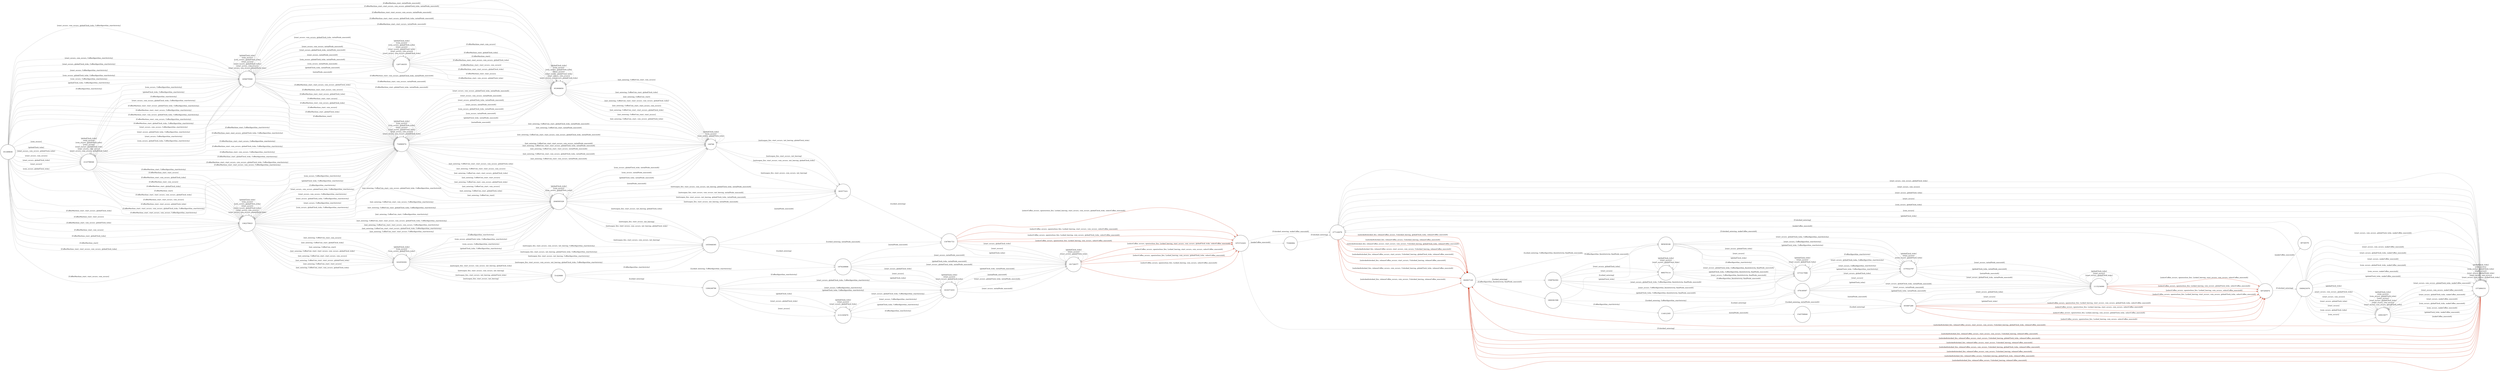 digraph {
	rankdir=LR;
	start=0;
	node [style="filled"]

	0 [fillcolor="#ffffff",   shape="circle", fontcolor="black", label="351499836"];
	1 [fillcolor="#ffffff",   shape="circle", fontcolor="black", label="734960074"];
	2 [fillcolor="#ffffff",   shape="circle", fontcolor="black", label="1362378023"];
	3 [fillcolor="#ffffff",   shape="circle", fontcolor="black", label="1656079560"];
	4 [fillcolor="#ffffff",   shape="circle", fontcolor="black", label="2123796046"];
	5 [fillcolor="#ffffff",   shape="circle", fontcolor="black", label="109768"];
	6 [fillcolor="#ffffff",   shape="circle", fontcolor="black", label="2046565329"];
	7 [fillcolor="#ffffff",   shape="circle", fontcolor="black", label="953908650"];
	8 [fillcolor="#ffffff",   shape="circle", fontcolor="black", label="1616550391"];
	9 [fillcolor="#ffffff",   shape="circle", fontcolor="black", label="1287106355"];
	10 [fillcolor="#ffffff",   shape="circle", fontcolor="black", label="303577431"];
	11 [fillcolor="#ffffff",   shape="circle", fontcolor="black", label="1055948395"];
	12 [fillcolor="#ffffff",   shape="circle", fontcolor="black", label="51420680"];
	13 [fillcolor="#ffffff",   shape="circle", fontcolor="black", label="1347801721"];
	14 [fillcolor="#ffffff",   shape="circle", fontcolor="black", label="1870249668"];
	15 [fillcolor="#ffffff",   shape="circle", fontcolor="black", label="1294248796"];
	16 [fillcolor="#ffffff",   shape="circle", fontcolor="black", label="1972723203"];
	17 [fillcolor="#ffffff",   shape="circle", fontcolor="black", label="191728377"];
	18 [fillcolor="#ffffff",   shape="circle", fontcolor="black", label="1616371633"];
	19 [fillcolor="#ffffff",   shape="circle", fontcolor="black", label="2131305670"];
	20 [fillcolor="#ffffff",   shape="circle", fontcolor="black", label="277120078"];
	21 [fillcolor="#ffffff",   shape="circle", fontcolor="black", label="1849423476"];
	22 [fillcolor="#ffffff",   shape="circle", fontcolor="black", label="75580994"];
	23 [fillcolor="#ffffff",   shape="circle", fontcolor="black", label="642827120"];
	24 [fillcolor="#ffffff",   shape="circle", fontcolor="black", label="1572684331"];
	25 [fillcolor="#ffffff",   shape="circle", fontcolor="black", label="249418477"];
	26 [fillcolor="#ffffff",   shape="circle", fontcolor="black", label="965639166"];
	27 [fillcolor="#ffffff",   shape="circle", fontcolor="black", label="1508762302"];
	28 [fillcolor="#ffffff",   shape="circle", fontcolor="black", label="1800381598"];
	29 [fillcolor="#ffffff",   shape="circle", fontcolor="black", label="1579322797"];
	30 [fillcolor="#ffffff",   shape="circle", fontcolor="black", label="1573317998"];
	31 [fillcolor="#ffffff",   shape="circle", fontcolor="black", label="478149367"];
	32 [fillcolor="#ffffff",   shape="circle", fontcolor="black", label="868370114"];
	33 [fillcolor="#ffffff",   shape="circle", fontcolor="black", label="114012305"];
	34 [fillcolor="#ffffff",   shape="circle", fontcolor="black", label="1115234090"];
	35 [fillcolor="#ffffff",   shape="circle", fontcolor="black", label="655897289"];
	36 [fillcolor="#ffffff",   shape="circle", fontcolor="black", label="1545709940"];
	37 [fillcolor="#ffffff",   shape="circle", fontcolor="black", label="587295870"];
	38 [fillcolor="#ffffff",   shape="circle", fontcolor="black", label="36729378"];

	0 -> 1 [penwidth="1", color="#aaaaaa", style="solid", label="[CoffeeMachine_start, start_occurs, coin_occurs, globalClock_ticks, CoffeeAlgorithm_startActivity]"];
	0 -> 2 [penwidth="1", color="#aaaaaa", style="solid", label="[CoffeeMachine_start, start_occurs, coin_occurs, globalClock_ticks]"];
	0 -> 1 [penwidth="1", color="#aaaaaa", style="solid", label="[CoffeeMachine_start, start_occurs, coin_occurs, CoffeeAlgorithm_startActivity]"];
	0 -> 2 [penwidth="1", color="#aaaaaa", style="solid", label="[CoffeeMachine_start, start_occurs, coin_occurs]"];
	0 -> 1 [penwidth="1", color="#aaaaaa", style="solid", label="[CoffeeMachine_start, start_occurs, globalClock_ticks, CoffeeAlgorithm_startActivity]"];
	0 -> 2 [penwidth="1", color="#aaaaaa", style="solid", label="[CoffeeMachine_start, start_occurs, globalClock_ticks]"];
	0 -> 1 [penwidth="1", color="#aaaaaa", style="solid", label="[CoffeeMachine_start, start_occurs, CoffeeAlgorithm_startActivity]"];
	0 -> 2 [penwidth="1", color="#aaaaaa", style="solid", label="[CoffeeMachine_start, start_occurs]"];
	0 -> 1 [penwidth="1", color="#aaaaaa", style="solid", label="[CoffeeMachine_start, coin_occurs, globalClock_ticks, CoffeeAlgorithm_startActivity]"];
	0 -> 2 [penwidth="1", color="#aaaaaa", style="solid", label="[CoffeeMachine_start, coin_occurs, globalClock_ticks]"];
	0 -> 1 [penwidth="1", color="#aaaaaa", style="solid", label="[CoffeeMachine_start, coin_occurs, CoffeeAlgorithm_startActivity]"];
	0 -> 2 [penwidth="1", color="#aaaaaa", style="solid", label="[CoffeeMachine_start, coin_occurs]"];
	0 -> 1 [penwidth="1", color="#aaaaaa", style="solid", label="[CoffeeMachine_start, globalClock_ticks, CoffeeAlgorithm_startActivity]"];
	0 -> 2 [penwidth="1", color="#aaaaaa", style="solid", label="[CoffeeMachine_start, globalClock_ticks]"];
	0 -> 1 [penwidth="1", color="#aaaaaa", style="solid", label="[CoffeeMachine_start, CoffeeAlgorithm_startActivity]"];
	0 -> 2 [penwidth="1", color="#aaaaaa", style="solid", label="[CoffeeMachine_start]"];
	0 -> 3 [penwidth="1", color="#aaaaaa", style="solid", label="[start_occurs, coin_occurs, globalClock_ticks, CoffeeAlgorithm_startActivity]"];
	0 -> 4 [penwidth="1", color="#aaaaaa", style="solid", label="[start_occurs, coin_occurs, globalClock_ticks]"];
	0 -> 3 [penwidth="1", color="#aaaaaa", style="solid", label="[start_occurs, coin_occurs, CoffeeAlgorithm_startActivity]"];
	0 -> 4 [penwidth="1", color="#aaaaaa", style="solid", label="[start_occurs, coin_occurs]"];
	0 -> 3 [penwidth="1", color="#aaaaaa", style="solid", label="[start_occurs, globalClock_ticks, CoffeeAlgorithm_startActivity]"];
	0 -> 4 [penwidth="1", color="#aaaaaa", style="solid", label="[start_occurs, globalClock_ticks]"];
	0 -> 3 [penwidth="1", color="#aaaaaa", style="solid", label="[start_occurs, CoffeeAlgorithm_startActivity]"];
	0 -> 4 [penwidth="1", color="#aaaaaa", style="solid", label="[start_occurs]"];
	0 -> 3 [penwidth="1", color="#aaaaaa", style="solid", label="[coin_occurs, globalClock_ticks, CoffeeAlgorithm_startActivity]"];
	0 -> 4 [penwidth="1", color="#aaaaaa", style="solid", label="[coin_occurs, globalClock_ticks]"];
	0 -> 3 [penwidth="1", color="#aaaaaa", style="solid", label="[coin_occurs, CoffeeAlgorithm_startActivity]"];
	0 -> 4 [penwidth="1", color="#aaaaaa", style="solid", label="[coin_occurs]"];
	0 -> 3 [penwidth="1", color="#aaaaaa", style="solid", label="[globalClock_ticks, CoffeeAlgorithm_startActivity]"];
	0 -> 4 [penwidth="1", color="#aaaaaa", style="solid", label="[globalClock_ticks]"];
	0 -> 3 [penwidth="1", color="#aaaaaa", style="solid", label="[CoffeeAlgorithm_startActivity]"];
	1 -> 5 [penwidth="1", color="#aaaaaa", style="solid", label="[init_entering, CoffeeCoin_start, start_occurs, coin_occurs, globalClock_ticks, initialNode_executeIt]"];
	1 -> 6 [penwidth="1", color="#aaaaaa", style="solid", label="[init_entering, CoffeeCoin_start, start_occurs, coin_occurs, globalClock_ticks]"];
	1 -> 5 [penwidth="1", color="#aaaaaa", style="solid", label="[init_entering, CoffeeCoin_start, start_occurs, coin_occurs, initialNode_executeIt]"];
	1 -> 6 [penwidth="1", color="#aaaaaa", style="solid", label="[init_entering, CoffeeCoin_start, start_occurs, coin_occurs]"];
	1 -> 5 [penwidth="1", color="#aaaaaa", style="solid", label="[init_entering, CoffeeCoin_start, start_occurs, globalClock_ticks, initialNode_executeIt]"];
	1 -> 6 [penwidth="1", color="#aaaaaa", style="solid", label="[init_entering, CoffeeCoin_start, start_occurs, globalClock_ticks]"];
	1 -> 5 [penwidth="1", color="#aaaaaa", style="solid", label="[init_entering, CoffeeCoin_start, start_occurs, initialNode_executeIt]"];
	1 -> 6 [penwidth="1", color="#aaaaaa", style="solid", label="[init_entering, CoffeeCoin_start, start_occurs]"];
	1 -> 5 [penwidth="1", color="#aaaaaa", style="solid", label="[init_entering, CoffeeCoin_start, coin_occurs, globalClock_ticks, initialNode_executeIt]"];
	1 -> 6 [penwidth="1", color="#aaaaaa", style="solid", label="[init_entering, CoffeeCoin_start, coin_occurs, globalClock_ticks]"];
	1 -> 5 [penwidth="1", color="#aaaaaa", style="solid", label="[init_entering, CoffeeCoin_start, coin_occurs, initialNode_executeIt]"];
	1 -> 6 [penwidth="1", color="#aaaaaa", style="solid", label="[init_entering, CoffeeCoin_start, coin_occurs]"];
	1 -> 5 [penwidth="1", color="#aaaaaa", style="solid", label="[init_entering, CoffeeCoin_start, globalClock_ticks, initialNode_executeIt]"];
	1 -> 6 [penwidth="1", color="#aaaaaa", style="solid", label="[init_entering, CoffeeCoin_start, globalClock_ticks]"];
	1 -> 5 [penwidth="1", color="#aaaaaa", style="solid", label="[init_entering, CoffeeCoin_start, initialNode_executeIt]"];
	1 -> 6 [penwidth="1", color="#aaaaaa", style="solid", label="[init_entering, CoffeeCoin_start]"];
	1 -> 7 [penwidth="1", color="#aaaaaa", style="solid", label="[start_occurs, coin_occurs, globalClock_ticks, initialNode_executeIt]"];
	1 -> 1 [penwidth="1", color="#aaaaaa", style="solid", label="[start_occurs, coin_occurs, globalClock_ticks]"];
	1 -> 7 [penwidth="1", color="#aaaaaa", style="solid", label="[start_occurs, coin_occurs, initialNode_executeIt]"];
	1 -> 1 [penwidth="1", color="#aaaaaa", style="solid", label="[start_occurs, coin_occurs]"];
	1 -> 7 [penwidth="1", color="#aaaaaa", style="solid", label="[start_occurs, globalClock_ticks, initialNode_executeIt]"];
	1 -> 1 [penwidth="1", color="#aaaaaa", style="solid", label="[start_occurs, globalClock_ticks]"];
	1 -> 7 [penwidth="1", color="#aaaaaa", style="solid", label="[start_occurs, initialNode_executeIt]"];
	1 -> 1 [penwidth="1", color="#aaaaaa", style="solid", label="[start_occurs]"];
	1 -> 7 [penwidth="1", color="#aaaaaa", style="solid", label="[coin_occurs, globalClock_ticks, initialNode_executeIt]"];
	1 -> 1 [penwidth="1", color="#aaaaaa", style="solid", label="[coin_occurs, globalClock_ticks]"];
	1 -> 7 [penwidth="1", color="#aaaaaa", style="solid", label="[coin_occurs, initialNode_executeIt]"];
	1 -> 1 [penwidth="1", color="#aaaaaa", style="solid", label="[coin_occurs]"];
	1 -> 7 [penwidth="1", color="#aaaaaa", style="solid", label="[globalClock_ticks, initialNode_executeIt]"];
	1 -> 1 [penwidth="1", color="#aaaaaa", style="solid", label="[globalClock_ticks]"];
	1 -> 7 [penwidth="1", color="#aaaaaa", style="solid", label="[initialNode_executeIt]"];
	2 -> 6 [penwidth="1", color="#aaaaaa", style="solid", label="[init_entering, CoffeeCoin_start, start_occurs, coin_occurs, globalClock_ticks, CoffeeAlgorithm_startActivity]"];
	2 -> 8 [penwidth="1", color="#aaaaaa", style="solid", label="[init_entering, CoffeeCoin_start, start_occurs, coin_occurs, globalClock_ticks]"];
	2 -> 6 [penwidth="1", color="#aaaaaa", style="solid", label="[init_entering, CoffeeCoin_start, start_occurs, coin_occurs, CoffeeAlgorithm_startActivity]"];
	2 -> 8 [penwidth="1", color="#aaaaaa", style="solid", label="[init_entering, CoffeeCoin_start, start_occurs, coin_occurs]"];
	2 -> 6 [penwidth="1", color="#aaaaaa", style="solid", label="[init_entering, CoffeeCoin_start, start_occurs, globalClock_ticks, CoffeeAlgorithm_startActivity]"];
	2 -> 8 [penwidth="1", color="#aaaaaa", style="solid", label="[init_entering, CoffeeCoin_start, start_occurs, globalClock_ticks]"];
	2 -> 6 [penwidth="1", color="#aaaaaa", style="solid", label="[init_entering, CoffeeCoin_start, start_occurs, CoffeeAlgorithm_startActivity]"];
	2 -> 8 [penwidth="1", color="#aaaaaa", style="solid", label="[init_entering, CoffeeCoin_start, start_occurs]"];
	2 -> 6 [penwidth="1", color="#aaaaaa", style="solid", label="[init_entering, CoffeeCoin_start, coin_occurs, globalClock_ticks, CoffeeAlgorithm_startActivity]"];
	2 -> 8 [penwidth="1", color="#aaaaaa", style="solid", label="[init_entering, CoffeeCoin_start, coin_occurs, globalClock_ticks]"];
	2 -> 6 [penwidth="1", color="#aaaaaa", style="solid", label="[init_entering, CoffeeCoin_start, coin_occurs, CoffeeAlgorithm_startActivity]"];
	2 -> 8 [penwidth="1", color="#aaaaaa", style="solid", label="[init_entering, CoffeeCoin_start, coin_occurs]"];
	2 -> 6 [penwidth="1", color="#aaaaaa", style="solid", label="[init_entering, CoffeeCoin_start, globalClock_ticks, CoffeeAlgorithm_startActivity]"];
	2 -> 8 [penwidth="1", color="#aaaaaa", style="solid", label="[init_entering, CoffeeCoin_start, globalClock_ticks]"];
	2 -> 6 [penwidth="1", color="#aaaaaa", style="solid", label="[init_entering, CoffeeCoin_start, CoffeeAlgorithm_startActivity]"];
	2 -> 8 [penwidth="1", color="#aaaaaa", style="solid", label="[init_entering, CoffeeCoin_start]"];
	2 -> 1 [penwidth="1", color="#aaaaaa", style="solid", label="[start_occurs, coin_occurs, globalClock_ticks, CoffeeAlgorithm_startActivity]"];
	2 -> 2 [penwidth="1", color="#aaaaaa", style="solid", label="[start_occurs, coin_occurs, globalClock_ticks]"];
	2 -> 1 [penwidth="1", color="#aaaaaa", style="solid", label="[start_occurs, coin_occurs, CoffeeAlgorithm_startActivity]"];
	2 -> 2 [penwidth="1", color="#aaaaaa", style="solid", label="[start_occurs, coin_occurs]"];
	2 -> 1 [penwidth="1", color="#aaaaaa", style="solid", label="[start_occurs, globalClock_ticks, CoffeeAlgorithm_startActivity]"];
	2 -> 2 [penwidth="1", color="#aaaaaa", style="solid", label="[start_occurs, globalClock_ticks]"];
	2 -> 1 [penwidth="1", color="#aaaaaa", style="solid", label="[start_occurs, CoffeeAlgorithm_startActivity]"];
	2 -> 2 [penwidth="1", color="#aaaaaa", style="solid", label="[start_occurs]"];
	2 -> 1 [penwidth="1", color="#aaaaaa", style="solid", label="[coin_occurs, globalClock_ticks, CoffeeAlgorithm_startActivity]"];
	2 -> 2 [penwidth="1", color="#aaaaaa", style="solid", label="[coin_occurs, globalClock_ticks]"];
	2 -> 1 [penwidth="1", color="#aaaaaa", style="solid", label="[coin_occurs, CoffeeAlgorithm_startActivity]"];
	2 -> 2 [penwidth="1", color="#aaaaaa", style="solid", label="[coin_occurs]"];
	2 -> 1 [penwidth="1", color="#aaaaaa", style="solid", label="[globalClock_ticks, CoffeeAlgorithm_startActivity]"];
	2 -> 2 [penwidth="1", color="#aaaaaa", style="solid", label="[globalClock_ticks]"];
	2 -> 1 [penwidth="1", color="#aaaaaa", style="solid", label="[CoffeeAlgorithm_startActivity]"];
	3 -> 7 [penwidth="1", color="#aaaaaa", style="solid", label="[CoffeeMachine_start, start_occurs, coin_occurs, globalClock_ticks, initialNode_executeIt]"];
	3 -> 1 [penwidth="1", color="#aaaaaa", style="solid", label="[CoffeeMachine_start, start_occurs, coin_occurs, globalClock_ticks]"];
	3 -> 7 [penwidth="1", color="#aaaaaa", style="solid", label="[CoffeeMachine_start, start_occurs, coin_occurs, initialNode_executeIt]"];
	3 -> 1 [penwidth="1", color="#aaaaaa", style="solid", label="[CoffeeMachine_start, start_occurs, coin_occurs]"];
	3 -> 7 [penwidth="1", color="#aaaaaa", style="solid", label="[CoffeeMachine_start, start_occurs, globalClock_ticks, initialNode_executeIt]"];
	3 -> 1 [penwidth="1", color="#aaaaaa", style="solid", label="[CoffeeMachine_start, start_occurs, globalClock_ticks]"];
	3 -> 7 [penwidth="1", color="#aaaaaa", style="solid", label="[CoffeeMachine_start, start_occurs, initialNode_executeIt]"];
	3 -> 1 [penwidth="1", color="#aaaaaa", style="solid", label="[CoffeeMachine_start, start_occurs]"];
	3 -> 7 [penwidth="1", color="#aaaaaa", style="solid", label="[CoffeeMachine_start, coin_occurs, globalClock_ticks, initialNode_executeIt]"];
	3 -> 1 [penwidth="1", color="#aaaaaa", style="solid", label="[CoffeeMachine_start, coin_occurs, globalClock_ticks]"];
	3 -> 7 [penwidth="1", color="#aaaaaa", style="solid", label="[CoffeeMachine_start, coin_occurs, initialNode_executeIt]"];
	3 -> 1 [penwidth="1", color="#aaaaaa", style="solid", label="[CoffeeMachine_start, coin_occurs]"];
	3 -> 7 [penwidth="1", color="#aaaaaa", style="solid", label="[CoffeeMachine_start, globalClock_ticks, initialNode_executeIt]"];
	3 -> 1 [penwidth="1", color="#aaaaaa", style="solid", label="[CoffeeMachine_start, globalClock_ticks]"];
	3 -> 7 [penwidth="1", color="#aaaaaa", style="solid", label="[CoffeeMachine_start, initialNode_executeIt]"];
	3 -> 1 [penwidth="1", color="#aaaaaa", style="solid", label="[CoffeeMachine_start]"];
	3 -> 9 [penwidth="1", color="#aaaaaa", style="solid", label="[start_occurs, coin_occurs, globalClock_ticks, initialNode_executeIt]"];
	3 -> 3 [penwidth="1", color="#aaaaaa", style="solid", label="[start_occurs, coin_occurs, globalClock_ticks]"];
	3 -> 9 [penwidth="1", color="#aaaaaa", style="solid", label="[start_occurs, coin_occurs, initialNode_executeIt]"];
	3 -> 3 [penwidth="1", color="#aaaaaa", style="solid", label="[start_occurs, coin_occurs]"];
	3 -> 9 [penwidth="1", color="#aaaaaa", style="solid", label="[start_occurs, globalClock_ticks, initialNode_executeIt]"];
	3 -> 3 [penwidth="1", color="#aaaaaa", style="solid", label="[start_occurs, globalClock_ticks]"];
	3 -> 9 [penwidth="1", color="#aaaaaa", style="solid", label="[start_occurs, initialNode_executeIt]"];
	3 -> 3 [penwidth="1", color="#aaaaaa", style="solid", label="[start_occurs]"];
	3 -> 9 [penwidth="1", color="#aaaaaa", style="solid", label="[coin_occurs, globalClock_ticks, initialNode_executeIt]"];
	3 -> 3 [penwidth="1", color="#aaaaaa", style="solid", label="[coin_occurs, globalClock_ticks]"];
	3 -> 9 [penwidth="1", color="#aaaaaa", style="solid", label="[coin_occurs, initialNode_executeIt]"];
	3 -> 3 [penwidth="1", color="#aaaaaa", style="solid", label="[coin_occurs]"];
	3 -> 9 [penwidth="1", color="#aaaaaa", style="solid", label="[globalClock_ticks, initialNode_executeIt]"];
	3 -> 3 [penwidth="1", color="#aaaaaa", style="solid", label="[globalClock_ticks]"];
	3 -> 9 [penwidth="1", color="#aaaaaa", style="solid", label="[initialNode_executeIt]"];
	4 -> 1 [penwidth="1", color="#aaaaaa", style="solid", label="[CoffeeMachine_start, start_occurs, coin_occurs, globalClock_ticks, CoffeeAlgorithm_startActivity]"];
	4 -> 2 [penwidth="1", color="#aaaaaa", style="solid", label="[CoffeeMachine_start, start_occurs, coin_occurs, globalClock_ticks]"];
	4 -> 1 [penwidth="1", color="#aaaaaa", style="solid", label="[CoffeeMachine_start, start_occurs, coin_occurs, CoffeeAlgorithm_startActivity]"];
	4 -> 2 [penwidth="1", color="#aaaaaa", style="solid", label="[CoffeeMachine_start, start_occurs, coin_occurs]"];
	4 -> 1 [penwidth="1", color="#aaaaaa", style="solid", label="[CoffeeMachine_start, start_occurs, globalClock_ticks, CoffeeAlgorithm_startActivity]"];
	4 -> 2 [penwidth="1", color="#aaaaaa", style="solid", label="[CoffeeMachine_start, start_occurs, globalClock_ticks]"];
	4 -> 1 [penwidth="1", color="#aaaaaa", style="solid", label="[CoffeeMachine_start, start_occurs, CoffeeAlgorithm_startActivity]"];
	4 -> 2 [penwidth="1", color="#aaaaaa", style="solid", label="[CoffeeMachine_start, start_occurs]"];
	4 -> 1 [penwidth="1", color="#aaaaaa", style="solid", label="[CoffeeMachine_start, coin_occurs, globalClock_ticks, CoffeeAlgorithm_startActivity]"];
	4 -> 2 [penwidth="1", color="#aaaaaa", style="solid", label="[CoffeeMachine_start, coin_occurs, globalClock_ticks]"];
	4 -> 1 [penwidth="1", color="#aaaaaa", style="solid", label="[CoffeeMachine_start, coin_occurs, CoffeeAlgorithm_startActivity]"];
	4 -> 2 [penwidth="1", color="#aaaaaa", style="solid", label="[CoffeeMachine_start, coin_occurs]"];
	4 -> 1 [penwidth="1", color="#aaaaaa", style="solid", label="[CoffeeMachine_start, globalClock_ticks, CoffeeAlgorithm_startActivity]"];
	4 -> 2 [penwidth="1", color="#aaaaaa", style="solid", label="[CoffeeMachine_start, globalClock_ticks]"];
	4 -> 1 [penwidth="1", color="#aaaaaa", style="solid", label="[CoffeeMachine_start, CoffeeAlgorithm_startActivity]"];
	4 -> 2 [penwidth="1", color="#aaaaaa", style="solid", label="[CoffeeMachine_start]"];
	4 -> 3 [penwidth="1", color="#aaaaaa", style="solid", label="[start_occurs, coin_occurs, globalClock_ticks, CoffeeAlgorithm_startActivity]"];
	4 -> 4 [penwidth="1", color="#aaaaaa", style="solid", label="[start_occurs, coin_occurs, globalClock_ticks]"];
	4 -> 3 [penwidth="1", color="#aaaaaa", style="solid", label="[start_occurs, coin_occurs, CoffeeAlgorithm_startActivity]"];
	4 -> 4 [penwidth="1", color="#aaaaaa", style="solid", label="[start_occurs, coin_occurs]"];
	4 -> 3 [penwidth="1", color="#aaaaaa", style="solid", label="[start_occurs, globalClock_ticks, CoffeeAlgorithm_startActivity]"];
	4 -> 4 [penwidth="1", color="#aaaaaa", style="solid", label="[start_occurs, globalClock_ticks]"];
	4 -> 3 [penwidth="1", color="#aaaaaa", style="solid", label="[start_occurs, CoffeeAlgorithm_startActivity]"];
	4 -> 4 [penwidth="1", color="#aaaaaa", style="solid", label="[start_occurs]"];
	4 -> 3 [penwidth="1", color="#aaaaaa", style="solid", label="[coin_occurs, globalClock_ticks, CoffeeAlgorithm_startActivity]"];
	4 -> 4 [penwidth="1", color="#aaaaaa", style="solid", label="[coin_occurs, globalClock_ticks]"];
	4 -> 3 [penwidth="1", color="#aaaaaa", style="solid", label="[coin_occurs, CoffeeAlgorithm_startActivity]"];
	4 -> 4 [penwidth="1", color="#aaaaaa", style="solid", label="[coin_occurs]"];
	4 -> 3 [penwidth="1", color="#aaaaaa", style="solid", label="[globalClock_ticks, CoffeeAlgorithm_startActivity]"];
	4 -> 4 [penwidth="1", color="#aaaaaa", style="solid", label="[globalClock_ticks]"];
	4 -> 3 [penwidth="1", color="#aaaaaa", style="solid", label="[CoffeeAlgorithm_startActivity]"];
	5 -> 10 [penwidth="1", color="#aaaaaa", style="solid", label="[inittoopen_fire, start_occurs, coin_occurs, init_leaving, globalClock_ticks]"];
	5 -> 10 [penwidth="1", color="#aaaaaa", style="solid", label="[inittoopen_fire, start_occurs, coin_occurs, init_leaving]"];
	5 -> 10 [penwidth="1", color="#aaaaaa", style="solid", label="[inittoopen_fire, start_occurs, init_leaving, globalClock_ticks]"];
	5 -> 10 [penwidth="1", color="#aaaaaa", style="solid", label="[inittoopen_fire, start_occurs, init_leaving]"];
	5 -> 5 [penwidth="1", color="#aaaaaa", style="solid", label="[coin_occurs, globalClock_ticks]"];
	5 -> 5 [penwidth="1", color="#aaaaaa", style="solid", label="[coin_occurs]"];
	5 -> 5 [penwidth="1", color="#aaaaaa", style="solid", label="[globalClock_ticks]"];
	6 -> 10 [penwidth="1", color="#aaaaaa", style="solid", label="[inittoopen_fire, start_occurs, coin_occurs, init_leaving, globalClock_ticks, initialNode_executeIt]"];
	6 -> 11 [penwidth="1", color="#aaaaaa", style="solid", label="[inittoopen_fire, start_occurs, coin_occurs, init_leaving, globalClock_ticks]"];
	6 -> 10 [penwidth="1", color="#aaaaaa", style="solid", label="[inittoopen_fire, start_occurs, coin_occurs, init_leaving, initialNode_executeIt]"];
	6 -> 11 [penwidth="1", color="#aaaaaa", style="solid", label="[inittoopen_fire, start_occurs, coin_occurs, init_leaving]"];
	6 -> 10 [penwidth="1", color="#aaaaaa", style="solid", label="[inittoopen_fire, start_occurs, init_leaving, globalClock_ticks, initialNode_executeIt]"];
	6 -> 11 [penwidth="1", color="#aaaaaa", style="solid", label="[inittoopen_fire, start_occurs, init_leaving, globalClock_ticks]"];
	6 -> 10 [penwidth="1", color="#aaaaaa", style="solid", label="[inittoopen_fire, start_occurs, init_leaving, initialNode_executeIt]"];
	6 -> 11 [penwidth="1", color="#aaaaaa", style="solid", label="[inittoopen_fire, start_occurs, init_leaving]"];
	6 -> 5 [penwidth="1", color="#aaaaaa", style="solid", label="[coin_occurs, globalClock_ticks, initialNode_executeIt]"];
	6 -> 6 [penwidth="1", color="#aaaaaa", style="solid", label="[coin_occurs, globalClock_ticks]"];
	6 -> 5 [penwidth="1", color="#aaaaaa", style="solid", label="[coin_occurs, initialNode_executeIt]"];
	6 -> 6 [penwidth="1", color="#aaaaaa", style="solid", label="[coin_occurs]"];
	6 -> 5 [penwidth="1", color="#aaaaaa", style="solid", label="[globalClock_ticks, initialNode_executeIt]"];
	6 -> 6 [penwidth="1", color="#aaaaaa", style="solid", label="[globalClock_ticks]"];
	6 -> 5 [penwidth="1", color="#aaaaaa", style="solid", label="[initialNode_executeIt]"];
	7 -> 5 [penwidth="1", color="#aaaaaa", style="solid", label="[init_entering, CoffeeCoin_start, start_occurs, coin_occurs, globalClock_ticks]"];
	7 -> 5 [penwidth="1", color="#aaaaaa", style="solid", label="[init_entering, CoffeeCoin_start, start_occurs, coin_occurs]"];
	7 -> 5 [penwidth="1", color="#aaaaaa", style="solid", label="[init_entering, CoffeeCoin_start, start_occurs, globalClock_ticks]"];
	7 -> 5 [penwidth="1", color="#aaaaaa", style="solid", label="[init_entering, CoffeeCoin_start, start_occurs]"];
	7 -> 5 [penwidth="1", color="#aaaaaa", style="solid", label="[init_entering, CoffeeCoin_start, coin_occurs, globalClock_ticks]"];
	7 -> 5 [penwidth="1", color="#aaaaaa", style="solid", label="[init_entering, CoffeeCoin_start, coin_occurs]"];
	7 -> 5 [penwidth="1", color="#aaaaaa", style="solid", label="[init_entering, CoffeeCoin_start, globalClock_ticks]"];
	7 -> 5 [penwidth="1", color="#aaaaaa", style="solid", label="[init_entering, CoffeeCoin_start]"];
	7 -> 7 [penwidth="1", color="#aaaaaa", style="solid", label="[start_occurs, coin_occurs, globalClock_ticks]"];
	7 -> 7 [penwidth="1", color="#aaaaaa", style="solid", label="[start_occurs, coin_occurs]"];
	7 -> 7 [penwidth="1", color="#aaaaaa", style="solid", label="[start_occurs, globalClock_ticks]"];
	7 -> 7 [penwidth="1", color="#aaaaaa", style="solid", label="[start_occurs]"];
	7 -> 7 [penwidth="1", color="#aaaaaa", style="solid", label="[coin_occurs, globalClock_ticks]"];
	7 -> 7 [penwidth="1", color="#aaaaaa", style="solid", label="[coin_occurs]"];
	7 -> 7 [penwidth="1", color="#aaaaaa", style="solid", label="[globalClock_ticks]"];
	8 -> 11 [penwidth="1", color="#aaaaaa", style="solid", label="[inittoopen_fire, start_occurs, coin_occurs, init_leaving, globalClock_ticks, CoffeeAlgorithm_startActivity]"];
	8 -> 12 [penwidth="1", color="#aaaaaa", style="solid", label="[inittoopen_fire, start_occurs, coin_occurs, init_leaving, globalClock_ticks]"];
	8 -> 11 [penwidth="1", color="#aaaaaa", style="solid", label="[inittoopen_fire, start_occurs, coin_occurs, init_leaving, CoffeeAlgorithm_startActivity]"];
	8 -> 12 [penwidth="1", color="#aaaaaa", style="solid", label="[inittoopen_fire, start_occurs, coin_occurs, init_leaving]"];
	8 -> 11 [penwidth="1", color="#aaaaaa", style="solid", label="[inittoopen_fire, start_occurs, init_leaving, globalClock_ticks, CoffeeAlgorithm_startActivity]"];
	8 -> 12 [penwidth="1", color="#aaaaaa", style="solid", label="[inittoopen_fire, start_occurs, init_leaving, globalClock_ticks]"];
	8 -> 11 [penwidth="1", color="#aaaaaa", style="solid", label="[inittoopen_fire, start_occurs, init_leaving, CoffeeAlgorithm_startActivity]"];
	8 -> 12 [penwidth="1", color="#aaaaaa", style="solid", label="[inittoopen_fire, start_occurs, init_leaving]"];
	8 -> 6 [penwidth="1", color="#aaaaaa", style="solid", label="[coin_occurs, globalClock_ticks, CoffeeAlgorithm_startActivity]"];
	8 -> 8 [penwidth="1", color="#aaaaaa", style="solid", label="[coin_occurs, globalClock_ticks]"];
	8 -> 6 [penwidth="1", color="#aaaaaa", style="solid", label="[coin_occurs, CoffeeAlgorithm_startActivity]"];
	8 -> 8 [penwidth="1", color="#aaaaaa", style="solid", label="[coin_occurs]"];
	8 -> 6 [penwidth="1", color="#aaaaaa", style="solid", label="[globalClock_ticks, CoffeeAlgorithm_startActivity]"];
	8 -> 8 [penwidth="1", color="#aaaaaa", style="solid", label="[globalClock_ticks]"];
	8 -> 6 [penwidth="1", color="#aaaaaa", style="solid", label="[CoffeeAlgorithm_startActivity]"];
	9 -> 7 [penwidth="1", color="#aaaaaa", style="solid", label="[CoffeeMachine_start, start_occurs, coin_occurs, globalClock_ticks]"];
	9 -> 7 [penwidth="1", color="#aaaaaa", style="solid", label="[CoffeeMachine_start, start_occurs, coin_occurs]"];
	9 -> 7 [penwidth="1", color="#aaaaaa", style="solid", label="[CoffeeMachine_start, start_occurs, globalClock_ticks]"];
	9 -> 7 [penwidth="1", color="#aaaaaa", style="solid", label="[CoffeeMachine_start, start_occurs]"];
	9 -> 7 [penwidth="1", color="#aaaaaa", style="solid", label="[CoffeeMachine_start, coin_occurs, globalClock_ticks]"];
	9 -> 7 [penwidth="1", color="#aaaaaa", style="solid", label="[CoffeeMachine_start, coin_occurs]"];
	9 -> 7 [penwidth="1", color="#aaaaaa", style="solid", label="[CoffeeMachine_start, globalClock_ticks]"];
	9 -> 7 [penwidth="1", color="#aaaaaa", style="solid", label="[CoffeeMachine_start]"];
	9 -> 9 [penwidth="1", color="#aaaaaa", style="solid", label="[start_occurs, coin_occurs, globalClock_ticks]"];
	9 -> 9 [penwidth="1", color="#aaaaaa", style="solid", label="[start_occurs, coin_occurs]"];
	9 -> 9 [penwidth="1", color="#aaaaaa", style="solid", label="[start_occurs, globalClock_ticks]"];
	9 -> 9 [penwidth="1", color="#aaaaaa", style="solid", label="[start_occurs]"];
	9 -> 9 [penwidth="1", color="#aaaaaa", style="solid", label="[coin_occurs, globalClock_ticks]"];
	9 -> 9 [penwidth="1", color="#aaaaaa", style="solid", label="[coin_occurs]"];
	9 -> 9 [penwidth="1", color="#aaaaaa", style="solid", label="[globalClock_ticks]"];
	10 -> 13 [penwidth="1", color="#aaaaaa", style="solid", label="[Locked_entering]"];
	11 -> 13 [penwidth="1", color="#aaaaaa", style="solid", label="[Locked_entering, initialNode_executeIt]"];
	11 -> 14 [penwidth="1", color="#aaaaaa", style="solid", label="[Locked_entering]"];
	11 -> 10 [penwidth="1", color="#aaaaaa", style="solid", label="[initialNode_executeIt]"];
	12 -> 14 [penwidth="1", color="#aaaaaa", style="solid", label="[Locked_entering, CoffeeAlgorithm_startActivity]"];
	12 -> 15 [penwidth="1", color="#aaaaaa", style="solid", label="[Locked_entering]"];
	12 -> 11 [penwidth="1", color="#aaaaaa", style="solid", label="[CoffeeAlgorithm_startActivity]"];
	13 -> 16 [penwidth="1", color="#ce2a0d", style="solid", label="[selectCoffee_occurs, opentoclose_fire, Locked_leaving, start_occurs, coin_occurs, globalClock_ticks, selectCoffee_executeIt]"];
	13 -> 16 [penwidth="1", color="#ce2a0d", style="solid", label="[selectCoffee_occurs, opentoclose_fire, Locked_leaving, start_occurs, coin_occurs, selectCoffee_executeIt]"];
	13 -> 16 [penwidth="1", color="#ce2a0d", style="solid", label="[selectCoffee_occurs, opentoclose_fire, Locked_leaving, coin_occurs, globalClock_ticks, selectCoffee_executeIt]"];
	13 -> 16 [penwidth="1", color="#ce2a0d", style="solid", label="[selectCoffee_occurs, opentoclose_fire, Locked_leaving, coin_occurs, selectCoffee_executeIt]"];
	13 -> 17 [penwidth="1", color="#aaaaaa", style="solid", label="[start_occurs, globalClock_ticks]"];
	13 -> 17 [penwidth="1", color="#aaaaaa", style="solid", label="[start_occurs]"];
	13 -> 17 [penwidth="1", color="#aaaaaa", style="solid", label="[globalClock_ticks]"];
	14 -> 17 [penwidth="1", color="#aaaaaa", style="solid", label="[start_occurs, globalClock_ticks, initialNode_executeIt]"];
	14 -> 18 [penwidth="1", color="#aaaaaa", style="solid", label="[start_occurs, globalClock_ticks]"];
	14 -> 17 [penwidth="1", color="#aaaaaa", style="solid", label="[start_occurs, initialNode_executeIt]"];
	14 -> 18 [penwidth="1", color="#aaaaaa", style="solid", label="[start_occurs]"];
	14 -> 17 [penwidth="1", color="#aaaaaa", style="solid", label="[globalClock_ticks, initialNode_executeIt]"];
	14 -> 18 [penwidth="1", color="#aaaaaa", style="solid", label="[globalClock_ticks]"];
	14 -> 13 [penwidth="1", color="#aaaaaa", style="solid", label="[initialNode_executeIt]"];
	15 -> 18 [penwidth="1", color="#aaaaaa", style="solid", label="[start_occurs, globalClock_ticks, CoffeeAlgorithm_startActivity]"];
	15 -> 19 [penwidth="1", color="#aaaaaa", style="solid", label="[start_occurs, globalClock_ticks]"];
	15 -> 18 [penwidth="1", color="#aaaaaa", style="solid", label="[start_occurs, CoffeeAlgorithm_startActivity]"];
	15 -> 19 [penwidth="1", color="#aaaaaa", style="solid", label="[start_occurs]"];
	15 -> 18 [penwidth="1", color="#aaaaaa", style="solid", label="[globalClock_ticks, CoffeeAlgorithm_startActivity]"];
	15 -> 19 [penwidth="1", color="#aaaaaa", style="solid", label="[globalClock_ticks]"];
	15 -> 14 [penwidth="1", color="#aaaaaa", style="solid", label="[CoffeeAlgorithm_startActivity]"];
	16 -> 20 [penwidth="1", color="#aaaaaa", style="solid", label="[Unlocked_entering, makeCoffee_executeIt]"];
	16 -> 21 [penwidth="1", color="#aaaaaa", style="solid", label="[Unlocked_entering]"];
	16 -> 22 [penwidth="1", color="#aaaaaa", style="solid", label="[makeCoffee_executeIt]"];
	17 -> 16 [penwidth="1", color="#ce2a0d", style="solid", label="[selectCoffee_occurs, opentoclose_fire, Locked_leaving, start_occurs, coin_occurs, globalClock_ticks, selectCoffee_executeIt]"];
	17 -> 16 [penwidth="1", color="#ce2a0d", style="solid", label="[selectCoffee_occurs, opentoclose_fire, Locked_leaving, start_occurs, coin_occurs, selectCoffee_executeIt]"];
	17 -> 16 [penwidth="1", color="#ce2a0d", style="solid", label="[selectCoffee_occurs, opentoclose_fire, Locked_leaving, coin_occurs, globalClock_ticks, selectCoffee_executeIt]"];
	17 -> 16 [penwidth="1", color="#ce2a0d", style="solid", label="[selectCoffee_occurs, opentoclose_fire, Locked_leaving, coin_occurs, selectCoffee_executeIt]"];
	17 -> 17 [penwidth="1", color="#aaaaaa", style="solid", label="[start_occurs, globalClock_ticks]"];
	17 -> 17 [penwidth="1", color="#aaaaaa", style="solid", label="[start_occurs]"];
	17 -> 17 [penwidth="1", color="#aaaaaa", style="solid", label="[globalClock_ticks]"];
	18 -> 17 [penwidth="1", color="#aaaaaa", style="solid", label="[start_occurs, globalClock_ticks, initialNode_executeIt]"];
	18 -> 18 [penwidth="1", color="#aaaaaa", style="solid", label="[start_occurs, globalClock_ticks]"];
	18 -> 17 [penwidth="1", color="#aaaaaa", style="solid", label="[start_occurs, initialNode_executeIt]"];
	18 -> 18 [penwidth="1", color="#aaaaaa", style="solid", label="[start_occurs]"];
	18 -> 17 [penwidth="1", color="#aaaaaa", style="solid", label="[globalClock_ticks, initialNode_executeIt]"];
	18 -> 18 [penwidth="1", color="#aaaaaa", style="solid", label="[globalClock_ticks]"];
	18 -> 17 [penwidth="1", color="#aaaaaa", style="solid", label="[initialNode_executeIt]"];
	19 -> 18 [penwidth="1", color="#aaaaaa", style="solid", label="[start_occurs, globalClock_ticks, CoffeeAlgorithm_startActivity]"];
	19 -> 19 [penwidth="1", color="#aaaaaa", style="solid", label="[start_occurs, globalClock_ticks]"];
	19 -> 18 [penwidth="1", color="#aaaaaa", style="solid", label="[start_occurs, CoffeeAlgorithm_startActivity]"];
	19 -> 19 [penwidth="1", color="#aaaaaa", style="solid", label="[start_occurs]"];
	19 -> 18 [penwidth="1", color="#aaaaaa", style="solid", label="[globalClock_ticks, CoffeeAlgorithm_startActivity]"];
	19 -> 19 [penwidth="1", color="#aaaaaa", style="solid", label="[globalClock_ticks]"];
	19 -> 18 [penwidth="1", color="#aaaaaa", style="solid", label="[CoffeeAlgorithm_startActivity]"];
	20 -> 23 [penwidth="1", color="#ce2a0d", style="solid", label="[unlockedtolocked_fire, releaseCoffee_occurs, start_occurs, coin_occurs, Unlocked_leaving, globalClock_ticks, releaseCoffee_executeIt]"];
	20 -> 23 [penwidth="1", color="#ce2a0d", style="solid", label="[unlockedtolocked_fire, releaseCoffee_occurs, start_occurs, coin_occurs, Unlocked_leaving, releaseCoffee_executeIt]"];
	20 -> 23 [penwidth="1", color="#ce2a0d", style="solid", label="[unlockedtolocked_fire, releaseCoffee_occurs, start_occurs, Unlocked_leaving, globalClock_ticks, releaseCoffee_executeIt]"];
	20 -> 23 [penwidth="1", color="#ce2a0d", style="solid", label="[unlockedtolocked_fire, releaseCoffee_occurs, start_occurs, Unlocked_leaving, releaseCoffee_executeIt]"];
	20 -> 23 [penwidth="1", color="#ce2a0d", style="solid", label="[unlockedtolocked_fire, releaseCoffee_occurs, coin_occurs, Unlocked_leaving, globalClock_ticks, releaseCoffee_executeIt]"];
	20 -> 23 [penwidth="1", color="#ce2a0d", style="solid", label="[unlockedtolocked_fire, releaseCoffee_occurs, coin_occurs, Unlocked_leaving, releaseCoffee_executeIt]"];
	20 -> 23 [penwidth="1", color="#ce2a0d", style="solid", label="[unlockedtolocked_fire, releaseCoffee_occurs, Unlocked_leaving, globalClock_ticks, releaseCoffee_executeIt]"];
	20 -> 23 [penwidth="1", color="#ce2a0d", style="solid", label="[unlockedtolocked_fire, releaseCoffee_occurs, Unlocked_leaving, releaseCoffee_executeIt]"];
	20 -> 24 [penwidth="1", color="#aaaaaa", style="solid", label="[start_occurs, coin_occurs, globalClock_ticks]"];
	20 -> 24 [penwidth="1", color="#aaaaaa", style="solid", label="[start_occurs, coin_occurs]"];
	20 -> 24 [penwidth="1", color="#aaaaaa", style="solid", label="[start_occurs, globalClock_ticks]"];
	20 -> 24 [penwidth="1", color="#aaaaaa", style="solid", label="[start_occurs]"];
	20 -> 24 [penwidth="1", color="#aaaaaa", style="solid", label="[coin_occurs, globalClock_ticks]"];
	20 -> 24 [penwidth="1", color="#aaaaaa", style="solid", label="[coin_occurs]"];
	20 -> 24 [penwidth="1", color="#aaaaaa", style="solid", label="[globalClock_ticks]"];
	21 -> 24 [penwidth="1", color="#aaaaaa", style="solid", label="[start_occurs, coin_occurs, globalClock_ticks, makeCoffee_executeIt]"];
	21 -> 25 [penwidth="1", color="#aaaaaa", style="solid", label="[start_occurs, coin_occurs, globalClock_ticks]"];
	21 -> 24 [penwidth="1", color="#aaaaaa", style="solid", label="[start_occurs, coin_occurs, makeCoffee_executeIt]"];
	21 -> 25 [penwidth="1", color="#aaaaaa", style="solid", label="[start_occurs, coin_occurs]"];
	21 -> 24 [penwidth="1", color="#aaaaaa", style="solid", label="[start_occurs, globalClock_ticks, makeCoffee_executeIt]"];
	21 -> 25 [penwidth="1", color="#aaaaaa", style="solid", label="[start_occurs, globalClock_ticks]"];
	21 -> 24 [penwidth="1", color="#aaaaaa", style="solid", label="[start_occurs, makeCoffee_executeIt]"];
	21 -> 25 [penwidth="1", color="#aaaaaa", style="solid", label="[start_occurs]"];
	21 -> 24 [penwidth="1", color="#aaaaaa", style="solid", label="[coin_occurs, globalClock_ticks, makeCoffee_executeIt]"];
	21 -> 25 [penwidth="1", color="#aaaaaa", style="solid", label="[coin_occurs, globalClock_ticks]"];
	21 -> 24 [penwidth="1", color="#aaaaaa", style="solid", label="[coin_occurs, makeCoffee_executeIt]"];
	21 -> 25 [penwidth="1", color="#aaaaaa", style="solid", label="[coin_occurs]"];
	21 -> 24 [penwidth="1", color="#aaaaaa", style="solid", label="[globalClock_ticks, makeCoffee_executeIt]"];
	21 -> 25 [penwidth="1", color="#aaaaaa", style="solid", label="[globalClock_ticks]"];
	21 -> 20 [penwidth="1", color="#aaaaaa", style="solid", label="[makeCoffee_executeIt]"];
	22 -> 20 [penwidth="1", color="#aaaaaa", style="solid", label="[Unlocked_entering]"];
	23 -> 26 [penwidth="1", color="#aaaaaa", style="solid", label="[Locked_entering, CoffeeAlgorithm_finishActivity, finalNode_executeIt]"];
	23 -> 27 [penwidth="1", color="#aaaaaa", style="solid", label="[Locked_entering]"];
	23 -> 28 [penwidth="1", color="#aaaaaa", style="solid", label="[CoffeeAlgorithm_finishActivity, finalNode_executeIt]"];
	24 -> 23 [penwidth="1", color="#ce2a0d", style="solid", label="[unlockedtolocked_fire, releaseCoffee_occurs, start_occurs, coin_occurs, Unlocked_leaving, globalClock_ticks, releaseCoffee_executeIt]"];
	24 -> 23 [penwidth="1", color="#ce2a0d", style="solid", label="[unlockedtolocked_fire, releaseCoffee_occurs, start_occurs, coin_occurs, Unlocked_leaving, releaseCoffee_executeIt]"];
	24 -> 23 [penwidth="1", color="#ce2a0d", style="solid", label="[unlockedtolocked_fire, releaseCoffee_occurs, start_occurs, Unlocked_leaving, globalClock_ticks, releaseCoffee_executeIt]"];
	24 -> 23 [penwidth="1", color="#ce2a0d", style="solid", label="[unlockedtolocked_fire, releaseCoffee_occurs, start_occurs, Unlocked_leaving, releaseCoffee_executeIt]"];
	24 -> 23 [penwidth="1", color="#ce2a0d", style="solid", label="[unlockedtolocked_fire, releaseCoffee_occurs, coin_occurs, Unlocked_leaving, globalClock_ticks, releaseCoffee_executeIt]"];
	24 -> 23 [penwidth="1", color="#ce2a0d", style="solid", label="[unlockedtolocked_fire, releaseCoffee_occurs, coin_occurs, Unlocked_leaving, releaseCoffee_executeIt]"];
	24 -> 23 [penwidth="1", color="#ce2a0d", style="solid", label="[unlockedtolocked_fire, releaseCoffee_occurs, Unlocked_leaving, globalClock_ticks, releaseCoffee_executeIt]"];
	24 -> 23 [penwidth="1", color="#ce2a0d", style="solid", label="[unlockedtolocked_fire, releaseCoffee_occurs, Unlocked_leaving, releaseCoffee_executeIt]"];
	24 -> 24 [penwidth="1", color="#aaaaaa", style="solid", label="[start_occurs, coin_occurs, globalClock_ticks]"];
	24 -> 24 [penwidth="1", color="#aaaaaa", style="solid", label="[start_occurs, coin_occurs]"];
	24 -> 24 [penwidth="1", color="#aaaaaa", style="solid", label="[start_occurs, globalClock_ticks]"];
	24 -> 24 [penwidth="1", color="#aaaaaa", style="solid", label="[start_occurs]"];
	24 -> 24 [penwidth="1", color="#aaaaaa", style="solid", label="[coin_occurs, globalClock_ticks]"];
	24 -> 24 [penwidth="1", color="#aaaaaa", style="solid", label="[coin_occurs]"];
	24 -> 24 [penwidth="1", color="#aaaaaa", style="solid", label="[globalClock_ticks]"];
	25 -> 24 [penwidth="1", color="#aaaaaa", style="solid", label="[start_occurs, coin_occurs, globalClock_ticks, makeCoffee_executeIt]"];
	25 -> 25 [penwidth="1", color="#aaaaaa", style="solid", label="[start_occurs, coin_occurs, globalClock_ticks]"];
	25 -> 24 [penwidth="1", color="#aaaaaa", style="solid", label="[start_occurs, coin_occurs, makeCoffee_executeIt]"];
	25 -> 25 [penwidth="1", color="#aaaaaa", style="solid", label="[start_occurs, coin_occurs]"];
	25 -> 24 [penwidth="1", color="#aaaaaa", style="solid", label="[start_occurs, globalClock_ticks, makeCoffee_executeIt]"];
	25 -> 25 [penwidth="1", color="#aaaaaa", style="solid", label="[start_occurs, globalClock_ticks]"];
	25 -> 24 [penwidth="1", color="#aaaaaa", style="solid", label="[start_occurs, makeCoffee_executeIt]"];
	25 -> 25 [penwidth="1", color="#aaaaaa", style="solid", label="[start_occurs]"];
	25 -> 24 [penwidth="1", color="#aaaaaa", style="solid", label="[coin_occurs, globalClock_ticks, makeCoffee_executeIt]"];
	25 -> 25 [penwidth="1", color="#aaaaaa", style="solid", label="[coin_occurs, globalClock_ticks]"];
	25 -> 24 [penwidth="1", color="#aaaaaa", style="solid", label="[coin_occurs, makeCoffee_executeIt]"];
	25 -> 25 [penwidth="1", color="#aaaaaa", style="solid", label="[coin_occurs]"];
	25 -> 24 [penwidth="1", color="#aaaaaa", style="solid", label="[globalClock_ticks, makeCoffee_executeIt]"];
	25 -> 25 [penwidth="1", color="#aaaaaa", style="solid", label="[globalClock_ticks]"];
	25 -> 24 [penwidth="1", color="#aaaaaa", style="solid", label="[makeCoffee_executeIt]"];
	26 -> 29 [penwidth="1", color="#aaaaaa", style="solid", label="[start_occurs, globalClock_ticks, CoffeeAlgorithm_startActivity]"];
	26 -> 29 [penwidth="1", color="#aaaaaa", style="solid", label="[start_occurs, CoffeeAlgorithm_startActivity]"];
	26 -> 30 [penwidth="1", color="#aaaaaa", style="solid", label="[start_occurs, globalClock_ticks]"];
	26 -> 30 [penwidth="1", color="#aaaaaa", style="solid", label="[start_occurs]"];
	26 -> 29 [penwidth="1", color="#aaaaaa", style="solid", label="[globalClock_ticks, CoffeeAlgorithm_startActivity]"];
	26 -> 30 [penwidth="1", color="#aaaaaa", style="solid", label="[globalClock_ticks]"];
	26 -> 31 [penwidth="1", color="#aaaaaa", style="solid", label="[CoffeeAlgorithm_startActivity]"];
	27 -> 30 [penwidth="1", color="#aaaaaa", style="solid", label="[start_occurs, globalClock_ticks, CoffeeAlgorithm_finishActivity, finalNode_executeIt]"];
	27 -> 32 [penwidth="1", color="#aaaaaa", style="solid", label="[start_occurs, globalClock_ticks]"];
	27 -> 30 [penwidth="1", color="#aaaaaa", style="solid", label="[start_occurs, CoffeeAlgorithm_finishActivity, finalNode_executeIt]"];
	27 -> 32 [penwidth="1", color="#aaaaaa", style="solid", label="[start_occurs]"];
	27 -> 30 [penwidth="1", color="#aaaaaa", style="solid", label="[globalClock_ticks, CoffeeAlgorithm_finishActivity, finalNode_executeIt]"];
	27 -> 32 [penwidth="1", color="#aaaaaa", style="solid", label="[globalClock_ticks]"];
	27 -> 26 [penwidth="1", color="#aaaaaa", style="solid", label="[CoffeeAlgorithm_finishActivity, finalNode_executeIt]"];
	28 -> 31 [penwidth="1", color="#aaaaaa", style="solid", label="[Locked_entering, CoffeeAlgorithm_startActivity]"];
	28 -> 26 [penwidth="1", color="#aaaaaa", style="solid", label="[Locked_entering]"];
	28 -> 33 [penwidth="1", color="#aaaaaa", style="solid", label="[CoffeeAlgorithm_startActivity]"];
	29 -> 34 [penwidth="1", color="#aaaaaa", style="solid", label="[start_occurs, globalClock_ticks, initialNode_executeIt]"];
	29 -> 29 [penwidth="1", color="#aaaaaa", style="solid", label="[start_occurs, globalClock_ticks]"];
	29 -> 34 [penwidth="1", color="#aaaaaa", style="solid", label="[start_occurs, initialNode_executeIt]"];
	29 -> 29 [penwidth="1", color="#aaaaaa", style="solid", label="[start_occurs]"];
	29 -> 34 [penwidth="1", color="#aaaaaa", style="solid", label="[globalClock_ticks, initialNode_executeIt]"];
	29 -> 29 [penwidth="1", color="#aaaaaa", style="solid", label="[globalClock_ticks]"];
	29 -> 34 [penwidth="1", color="#aaaaaa", style="solid", label="[initialNode_executeIt]"];
	30 -> 29 [penwidth="1", color="#aaaaaa", style="solid", label="[start_occurs, globalClock_ticks, CoffeeAlgorithm_startActivity]"];
	30 -> 29 [penwidth="1", color="#aaaaaa", style="solid", label="[start_occurs, CoffeeAlgorithm_startActivity]"];
	30 -> 30 [penwidth="1", color="#aaaaaa", style="solid", label="[start_occurs, globalClock_ticks]"];
	30 -> 30 [penwidth="1", color="#aaaaaa", style="solid", label="[start_occurs]"];
	30 -> 29 [penwidth="1", color="#aaaaaa", style="solid", label="[globalClock_ticks, CoffeeAlgorithm_startActivity]"];
	30 -> 30 [penwidth="1", color="#aaaaaa", style="solid", label="[globalClock_ticks]"];
	30 -> 29 [penwidth="1", color="#aaaaaa", style="solid", label="[CoffeeAlgorithm_startActivity]"];
	31 -> 34 [penwidth="1", color="#aaaaaa", style="solid", label="[start_occurs, globalClock_ticks, initialNode_executeIt]"];
	31 -> 29 [penwidth="1", color="#aaaaaa", style="solid", label="[start_occurs, globalClock_ticks]"];
	31 -> 34 [penwidth="1", color="#aaaaaa", style="solid", label="[start_occurs, initialNode_executeIt]"];
	31 -> 29 [penwidth="1", color="#aaaaaa", style="solid", label="[start_occurs]"];
	31 -> 34 [penwidth="1", color="#aaaaaa", style="solid", label="[globalClock_ticks, initialNode_executeIt]"];
	31 -> 29 [penwidth="1", color="#aaaaaa", style="solid", label="[globalClock_ticks]"];
	31 -> 35 [penwidth="1", color="#aaaaaa", style="solid", label="[initialNode_executeIt]"];
	32 -> 30 [penwidth="1", color="#aaaaaa", style="solid", label="[start_occurs, globalClock_ticks, CoffeeAlgorithm_finishActivity, finalNode_executeIt]"];
	32 -> 32 [penwidth="1", color="#aaaaaa", style="solid", label="[start_occurs, globalClock_ticks]"];
	32 -> 30 [penwidth="1", color="#aaaaaa", style="solid", label="[start_occurs, CoffeeAlgorithm_finishActivity, finalNode_executeIt]"];
	32 -> 32 [penwidth="1", color="#aaaaaa", style="solid", label="[start_occurs]"];
	32 -> 30 [penwidth="1", color="#aaaaaa", style="solid", label="[globalClock_ticks, CoffeeAlgorithm_finishActivity, finalNode_executeIt]"];
	32 -> 32 [penwidth="1", color="#aaaaaa", style="solid", label="[globalClock_ticks]"];
	32 -> 30 [penwidth="1", color="#aaaaaa", style="solid", label="[CoffeeAlgorithm_finishActivity, finalNode_executeIt]"];
	33 -> 35 [penwidth="1", color="#aaaaaa", style="solid", label="[Locked_entering, initialNode_executeIt]"];
	33 -> 31 [penwidth="1", color="#aaaaaa", style="solid", label="[Locked_entering]"];
	33 -> 36 [penwidth="1", color="#aaaaaa", style="solid", label="[initialNode_executeIt]"];
	34 -> 37 [penwidth="1", color="#ce2a0d", style="solid", label="[selectCoffee_occurs, opentoclose_fire, Locked_leaving, start_occurs, coin_occurs, globalClock_ticks, selectCoffee_executeIt]"];
	34 -> 37 [penwidth="1", color="#ce2a0d", style="solid", label="[selectCoffee_occurs, opentoclose_fire, Locked_leaving, start_occurs, coin_occurs, selectCoffee_executeIt]"];
	34 -> 37 [penwidth="1", color="#ce2a0d", style="solid", label="[selectCoffee_occurs, opentoclose_fire, Locked_leaving, coin_occurs, globalClock_ticks, selectCoffee_executeIt]"];
	34 -> 37 [penwidth="1", color="#ce2a0d", style="solid", label="[selectCoffee_occurs, opentoclose_fire, Locked_leaving, coin_occurs, selectCoffee_executeIt]"];
	34 -> 34 [penwidth="1", color="#aaaaaa", style="solid", label="[start_occurs, globalClock_ticks]"];
	34 -> 34 [penwidth="1", color="#aaaaaa", style="solid", label="[start_occurs]"];
	34 -> 34 [penwidth="1", color="#aaaaaa", style="solid", label="[globalClock_ticks]"];
	35 -> 37 [penwidth="1", color="#ce2a0d", style="solid", label="[selectCoffee_occurs, opentoclose_fire, Locked_leaving, start_occurs, coin_occurs, globalClock_ticks, selectCoffee_executeIt]"];
	35 -> 37 [penwidth="1", color="#ce2a0d", style="solid", label="[selectCoffee_occurs, opentoclose_fire, Locked_leaving, start_occurs, coin_occurs, selectCoffee_executeIt]"];
	35 -> 37 [penwidth="1", color="#ce2a0d", style="solid", label="[selectCoffee_occurs, opentoclose_fire, Locked_leaving, coin_occurs, globalClock_ticks, selectCoffee_executeIt]"];
	35 -> 37 [penwidth="1", color="#ce2a0d", style="solid", label="[selectCoffee_occurs, opentoclose_fire, Locked_leaving, coin_occurs, selectCoffee_executeIt]"];
	35 -> 34 [penwidth="1", color="#aaaaaa", style="solid", label="[start_occurs, globalClock_ticks]"];
	35 -> 34 [penwidth="1", color="#aaaaaa", style="solid", label="[start_occurs]"];
	35 -> 34 [penwidth="1", color="#aaaaaa", style="solid", label="[globalClock_ticks]"];
	36 -> 35 [penwidth="1", color="#aaaaaa", style="solid", label="[Locked_entering]"];
	37 -> 20 [penwidth="1", color="#aaaaaa", style="solid", label="[Unlocked_entering, makeCoffee_executeIt]"];
	37 -> 21 [penwidth="1", color="#aaaaaa", style="solid", label="[Unlocked_entering]"];
	37 -> 38 [penwidth="1", color="#aaaaaa", style="solid", label="[makeCoffee_executeIt]"];
	38 -> 20 [penwidth="1", color="#aaaaaa", style="solid", label="[Unlocked_entering]"];
}
